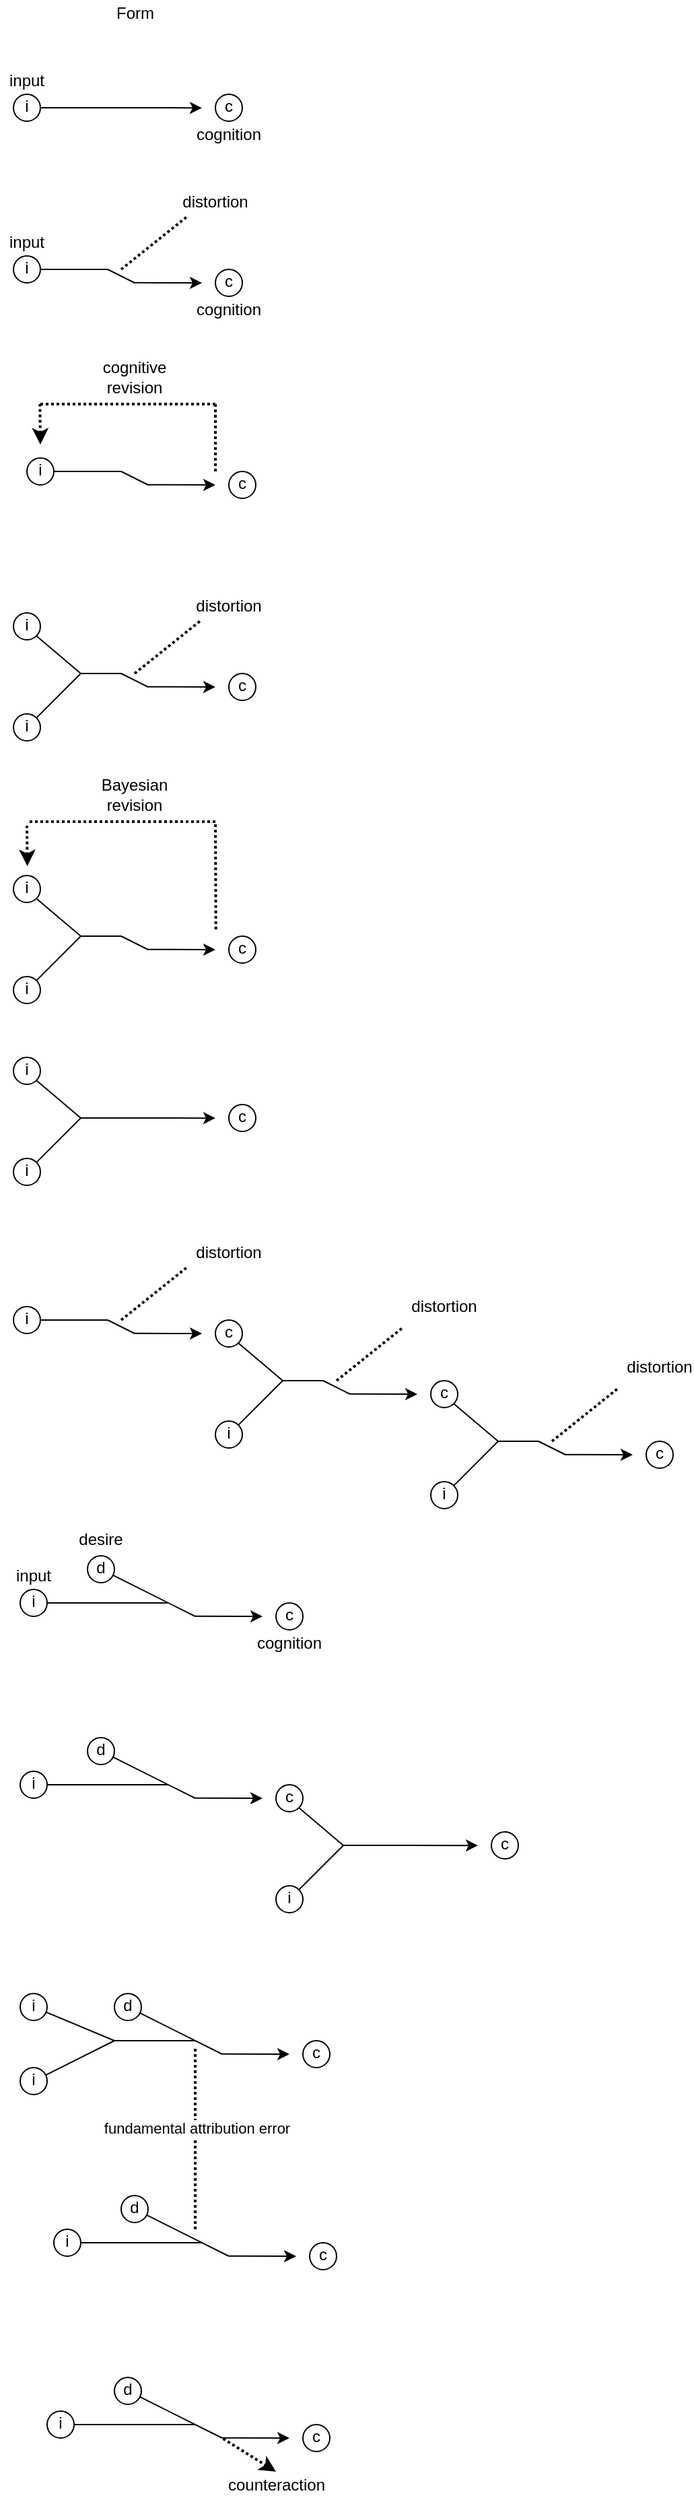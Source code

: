 <mxfile version="14.4.9" type="device"><diagram id="qZeYlcp80uVWmZQETp36" name="Page-1"><mxGraphModel dx="1678" dy="1939" grid="1" gridSize="10" guides="1" tooltips="1" connect="1" arrows="1" fold="1" page="1" pageScale="1" pageWidth="850" pageHeight="1100" math="0" shadow="0"><root><mxCell id="0"/><mxCell id="1" parent="0"/><mxCell id="RNcj3zMS_GzxxXqSvsma-106" value="i" style="ellipse;whiteSpace=wrap;html=1;spacingTop=-3;" vertex="1" parent="1"><mxGeometry x="250" y="1015" width="20" height="20" as="geometry"/></mxCell><mxCell id="RNcj3zMS_GzxxXqSvsma-107" value="c" style="ellipse;whiteSpace=wrap;html=1;spacingTop=-3;" vertex="1" parent="1"><mxGeometry x="410" y="985" width="20" height="20" as="geometry"/></mxCell><mxCell id="RNcj3zMS_GzxxXqSvsma-108" value="" style="endArrow=none;html=1;exitX=1;exitY=0;exitDx=0;exitDy=0;" edge="1" source="RNcj3zMS_GzxxXqSvsma-106" parent="1"><mxGeometry width="50" height="50" relative="1" as="geometry"><mxPoint x="300" y="1025" as="sourcePoint"/><mxPoint x="300" y="985" as="targetPoint"/></mxGeometry></mxCell><mxCell id="RNcj3zMS_GzxxXqSvsma-109" value="" style="endArrow=none;html=1;" edge="1" parent="1"><mxGeometry width="50" height="50" relative="1" as="geometry"><mxPoint x="330" y="985" as="sourcePoint"/><mxPoint x="350" y="995" as="targetPoint"/></mxGeometry></mxCell><mxCell id="RNcj3zMS_GzxxXqSvsma-110" value="" style="endArrow=classic;html=1;exitX=1;exitY=0.5;exitDx=0;exitDy=0;endFill=1;" edge="1" parent="1"><mxGeometry width="50" height="50" relative="1" as="geometry"><mxPoint x="350" y="994.9" as="sourcePoint"/><mxPoint x="400" y="995" as="targetPoint"/></mxGeometry></mxCell><mxCell id="RNcj3zMS_GzxxXqSvsma-111" value="" style="endArrow=none;html=1;strokeWidth=2;dashed=1;dashPattern=1 1;" edge="1" parent="1"><mxGeometry width="50" height="50" relative="1" as="geometry"><mxPoint x="340" y="985" as="sourcePoint"/><mxPoint x="390" y="945" as="targetPoint"/></mxGeometry></mxCell><mxCell id="RNcj3zMS_GzxxXqSvsma-113" value="c" style="ellipse;whiteSpace=wrap;html=1;spacingTop=-3;" vertex="1" parent="1"><mxGeometry x="250" y="940" width="20" height="20" as="geometry"/></mxCell><mxCell id="RNcj3zMS_GzxxXqSvsma-114" value="" style="endArrow=none;html=1;exitX=1;exitY=1;exitDx=0;exitDy=0;" edge="1" source="RNcj3zMS_GzxxXqSvsma-113" parent="1"><mxGeometry width="50" height="50" relative="1" as="geometry"><mxPoint x="300" y="950" as="sourcePoint"/><mxPoint x="300" y="985" as="targetPoint"/></mxGeometry></mxCell><mxCell id="RNcj3zMS_GzxxXqSvsma-115" value="" style="endArrow=none;html=1;" edge="1" parent="1"><mxGeometry width="50" height="50" relative="1" as="geometry"><mxPoint x="300" y="985" as="sourcePoint"/><mxPoint x="330" y="985" as="targetPoint"/></mxGeometry></mxCell><mxCell id="RNcj3zMS_GzxxXqSvsma-1" value="i" style="ellipse;whiteSpace=wrap;html=1;spacingTop=-3;" vertex="1" parent="1"><mxGeometry x="100" y="150" width="20" height="20" as="geometry"/></mxCell><mxCell id="RNcj3zMS_GzxxXqSvsma-2" value="c" style="ellipse;whiteSpace=wrap;html=1;spacingTop=-3;" vertex="1" parent="1"><mxGeometry x="250" y="160" width="20" height="20" as="geometry"/></mxCell><mxCell id="RNcj3zMS_GzxxXqSvsma-8" value="" style="endArrow=none;html=1;exitX=1;exitY=0.5;exitDx=0;exitDy=0;" edge="1" parent="1" source="RNcj3zMS_GzxxXqSvsma-1"><mxGeometry width="50" height="50" relative="1" as="geometry"><mxPoint x="150" y="200" as="sourcePoint"/><mxPoint x="170" y="160" as="targetPoint"/></mxGeometry></mxCell><mxCell id="RNcj3zMS_GzxxXqSvsma-9" value="" style="endArrow=none;html=1;" edge="1" parent="1"><mxGeometry width="50" height="50" relative="1" as="geometry"><mxPoint x="170" y="160" as="sourcePoint"/><mxPoint x="190" y="170" as="targetPoint"/></mxGeometry></mxCell><mxCell id="RNcj3zMS_GzxxXqSvsma-10" value="" style="endArrow=classic;html=1;exitX=1;exitY=0.5;exitDx=0;exitDy=0;endFill=1;" edge="1" parent="1"><mxGeometry width="50" height="50" relative="1" as="geometry"><mxPoint x="190" y="169.9" as="sourcePoint"/><mxPoint x="240" y="170" as="targetPoint"/></mxGeometry></mxCell><mxCell id="RNcj3zMS_GzxxXqSvsma-11" value="" style="endArrow=none;html=1;strokeWidth=2;dashed=1;dashPattern=1 1;" edge="1" parent="1"><mxGeometry width="50" height="50" relative="1" as="geometry"><mxPoint x="180" y="160" as="sourcePoint"/><mxPoint x="230" y="120" as="targetPoint"/></mxGeometry></mxCell><mxCell id="RNcj3zMS_GzxxXqSvsma-12" value="distortion" style="text;html=1;strokeColor=none;fillColor=none;align=center;verticalAlign=middle;whiteSpace=wrap;rounded=0;" vertex="1" parent="1"><mxGeometry x="230" y="100" width="40" height="20" as="geometry"/></mxCell><mxCell id="RNcj3zMS_GzxxXqSvsma-13" value="i" style="ellipse;whiteSpace=wrap;html=1;spacingTop=-3;" vertex="1" parent="1"><mxGeometry x="100" y="30" width="20" height="20" as="geometry"/></mxCell><mxCell id="RNcj3zMS_GzxxXqSvsma-14" value="c" style="ellipse;whiteSpace=wrap;html=1;spacingTop=-3;" vertex="1" parent="1"><mxGeometry x="250" y="30" width="20" height="20" as="geometry"/></mxCell><mxCell id="RNcj3zMS_GzxxXqSvsma-15" value="" style="endArrow=none;html=1;exitX=1;exitY=0.5;exitDx=0;exitDy=0;" edge="1" parent="1" source="RNcj3zMS_GzxxXqSvsma-13"><mxGeometry width="50" height="50" relative="1" as="geometry"><mxPoint x="150" y="80" as="sourcePoint"/><mxPoint x="170" y="40" as="targetPoint"/></mxGeometry></mxCell><mxCell id="RNcj3zMS_GzxxXqSvsma-16" value="" style="endArrow=none;html=1;" edge="1" parent="1"><mxGeometry width="50" height="50" relative="1" as="geometry"><mxPoint x="170" y="40" as="sourcePoint"/><mxPoint x="190" y="40" as="targetPoint"/></mxGeometry></mxCell><mxCell id="RNcj3zMS_GzxxXqSvsma-17" value="" style="endArrow=classic;html=1;exitX=1;exitY=0.5;exitDx=0;exitDy=0;endFill=1;" edge="1" parent="1"><mxGeometry width="50" height="50" relative="1" as="geometry"><mxPoint x="190" y="40.0" as="sourcePoint"/><mxPoint x="240" y="40.1" as="targetPoint"/></mxGeometry></mxCell><mxCell id="RNcj3zMS_GzxxXqSvsma-18" value="input" style="text;html=1;strokeColor=none;fillColor=none;align=center;verticalAlign=middle;whiteSpace=wrap;rounded=0;" vertex="1" parent="1"><mxGeometry x="90" y="130" width="40" height="20" as="geometry"/></mxCell><mxCell id="RNcj3zMS_GzxxXqSvsma-19" value="cognition" style="text;html=1;strokeColor=none;fillColor=none;align=center;verticalAlign=middle;whiteSpace=wrap;rounded=0;" vertex="1" parent="1"><mxGeometry x="240" y="180" width="40" height="20" as="geometry"/></mxCell><mxCell id="RNcj3zMS_GzxxXqSvsma-20" value="input" style="text;html=1;strokeColor=none;fillColor=none;align=center;verticalAlign=middle;whiteSpace=wrap;rounded=0;" vertex="1" parent="1"><mxGeometry x="90" y="10" width="40" height="20" as="geometry"/></mxCell><mxCell id="RNcj3zMS_GzxxXqSvsma-21" value="cognition" style="text;html=1;strokeColor=none;fillColor=none;align=center;verticalAlign=middle;whiteSpace=wrap;rounded=0;" vertex="1" parent="1"><mxGeometry x="240" y="50" width="40" height="20" as="geometry"/></mxCell><mxCell id="RNcj3zMS_GzxxXqSvsma-22" value="i" style="ellipse;whiteSpace=wrap;html=1;spacingTop=-3;" vertex="1" parent="1"><mxGeometry x="100" y="490" width="20" height="20" as="geometry"/></mxCell><mxCell id="RNcj3zMS_GzxxXqSvsma-23" value="c" style="ellipse;whiteSpace=wrap;html=1;spacingTop=-3;" vertex="1" parent="1"><mxGeometry x="260" y="460" width="20" height="20" as="geometry"/></mxCell><mxCell id="RNcj3zMS_GzxxXqSvsma-24" value="" style="endArrow=none;html=1;exitX=1;exitY=0;exitDx=0;exitDy=0;" edge="1" parent="1" source="RNcj3zMS_GzxxXqSvsma-22"><mxGeometry width="50" height="50" relative="1" as="geometry"><mxPoint x="150" y="500" as="sourcePoint"/><mxPoint x="150" y="460" as="targetPoint"/></mxGeometry></mxCell><mxCell id="RNcj3zMS_GzxxXqSvsma-25" value="" style="endArrow=none;html=1;" edge="1" parent="1"><mxGeometry width="50" height="50" relative="1" as="geometry"><mxPoint x="180" y="460" as="sourcePoint"/><mxPoint x="200" y="470" as="targetPoint"/></mxGeometry></mxCell><mxCell id="RNcj3zMS_GzxxXqSvsma-26" value="" style="endArrow=classic;html=1;exitX=1;exitY=0.5;exitDx=0;exitDy=0;endFill=1;" edge="1" parent="1"><mxGeometry width="50" height="50" relative="1" as="geometry"><mxPoint x="200" y="469.9" as="sourcePoint"/><mxPoint x="250" y="470" as="targetPoint"/></mxGeometry></mxCell><mxCell id="RNcj3zMS_GzxxXqSvsma-31" value="" style="endArrow=none;html=1;strokeWidth=2;dashed=1;dashPattern=1 1;" edge="1" parent="1"><mxGeometry width="50" height="50" relative="1" as="geometry"><mxPoint x="190" y="460" as="sourcePoint"/><mxPoint x="240" y="420" as="targetPoint"/></mxGeometry></mxCell><mxCell id="RNcj3zMS_GzxxXqSvsma-32" value="distortion" style="text;html=1;strokeColor=none;fillColor=none;align=center;verticalAlign=middle;whiteSpace=wrap;rounded=0;" vertex="1" parent="1"><mxGeometry x="240" y="400" width="40" height="20" as="geometry"/></mxCell><mxCell id="RNcj3zMS_GzxxXqSvsma-33" value="i" style="ellipse;whiteSpace=wrap;html=1;spacingTop=-3;" vertex="1" parent="1"><mxGeometry x="100" y="415" width="20" height="20" as="geometry"/></mxCell><mxCell id="RNcj3zMS_GzxxXqSvsma-34" value="" style="endArrow=none;html=1;exitX=1;exitY=1;exitDx=0;exitDy=0;" edge="1" parent="1" source="RNcj3zMS_GzxxXqSvsma-33"><mxGeometry width="50" height="50" relative="1" as="geometry"><mxPoint x="150" y="425" as="sourcePoint"/><mxPoint x="150" y="460" as="targetPoint"/></mxGeometry></mxCell><mxCell id="RNcj3zMS_GzxxXqSvsma-35" value="" style="endArrow=none;html=1;" edge="1" parent="1"><mxGeometry width="50" height="50" relative="1" as="geometry"><mxPoint x="150" y="460" as="sourcePoint"/><mxPoint x="180" y="460" as="targetPoint"/></mxGeometry></mxCell><mxCell id="RNcj3zMS_GzxxXqSvsma-97" value="i" style="ellipse;whiteSpace=wrap;html=1;spacingTop=-3;" vertex="1" parent="1"><mxGeometry x="100" y="930" width="20" height="20" as="geometry"/></mxCell><mxCell id="RNcj3zMS_GzxxXqSvsma-99" value="" style="endArrow=none;html=1;exitX=1;exitY=0.5;exitDx=0;exitDy=0;" edge="1" source="RNcj3zMS_GzxxXqSvsma-97" parent="1"><mxGeometry width="50" height="50" relative="1" as="geometry"><mxPoint x="150" y="980" as="sourcePoint"/><mxPoint x="170" y="940" as="targetPoint"/></mxGeometry></mxCell><mxCell id="RNcj3zMS_GzxxXqSvsma-100" value="" style="endArrow=none;html=1;" edge="1" parent="1"><mxGeometry width="50" height="50" relative="1" as="geometry"><mxPoint x="170" y="940" as="sourcePoint"/><mxPoint x="190" y="950" as="targetPoint"/></mxGeometry></mxCell><mxCell id="RNcj3zMS_GzxxXqSvsma-101" value="" style="endArrow=classic;html=1;exitX=1;exitY=0.5;exitDx=0;exitDy=0;endFill=1;" edge="1" parent="1"><mxGeometry width="50" height="50" relative="1" as="geometry"><mxPoint x="190" y="949.9" as="sourcePoint"/><mxPoint x="240" y="950" as="targetPoint"/></mxGeometry></mxCell><mxCell id="RNcj3zMS_GzxxXqSvsma-102" value="" style="endArrow=none;html=1;strokeWidth=2;dashed=1;dashPattern=1 1;" edge="1" parent="1"><mxGeometry width="50" height="50" relative="1" as="geometry"><mxPoint x="180" y="940" as="sourcePoint"/><mxPoint x="230" y="900" as="targetPoint"/></mxGeometry></mxCell><mxCell id="RNcj3zMS_GzxxXqSvsma-103" value="distortion" style="text;html=1;strokeColor=none;fillColor=none;align=center;verticalAlign=middle;whiteSpace=wrap;rounded=0;" vertex="1" parent="1"><mxGeometry x="240" y="880" width="40" height="20" as="geometry"/></mxCell><mxCell id="RNcj3zMS_GzxxXqSvsma-116" value="i" style="ellipse;whiteSpace=wrap;html=1;spacingTop=-3;" vertex="1" parent="1"><mxGeometry x="410" y="1060" width="20" height="20" as="geometry"/></mxCell><mxCell id="RNcj3zMS_GzxxXqSvsma-117" value="c" style="ellipse;whiteSpace=wrap;html=1;spacingTop=-3;" vertex="1" parent="1"><mxGeometry x="570" y="1030" width="20" height="20" as="geometry"/></mxCell><mxCell id="RNcj3zMS_GzxxXqSvsma-118" value="" style="endArrow=none;html=1;exitX=1;exitY=0;exitDx=0;exitDy=0;" edge="1" parent="1" source="RNcj3zMS_GzxxXqSvsma-116"><mxGeometry width="50" height="50" relative="1" as="geometry"><mxPoint x="460" y="1070" as="sourcePoint"/><mxPoint x="460" y="1030" as="targetPoint"/></mxGeometry></mxCell><mxCell id="RNcj3zMS_GzxxXqSvsma-119" value="" style="endArrow=none;html=1;" edge="1" parent="1"><mxGeometry width="50" height="50" relative="1" as="geometry"><mxPoint x="490" y="1030" as="sourcePoint"/><mxPoint x="510" y="1040" as="targetPoint"/></mxGeometry></mxCell><mxCell id="RNcj3zMS_GzxxXqSvsma-120" value="" style="endArrow=classic;html=1;exitX=1;exitY=0.5;exitDx=0;exitDy=0;endFill=1;" edge="1" parent="1"><mxGeometry width="50" height="50" relative="1" as="geometry"><mxPoint x="510" y="1039.9" as="sourcePoint"/><mxPoint x="560" y="1040" as="targetPoint"/></mxGeometry></mxCell><mxCell id="RNcj3zMS_GzxxXqSvsma-121" value="" style="endArrow=none;html=1;strokeWidth=2;dashed=1;dashPattern=1 1;" edge="1" parent="1"><mxGeometry width="50" height="50" relative="1" as="geometry"><mxPoint x="500" y="1030" as="sourcePoint"/><mxPoint x="550" y="990" as="targetPoint"/></mxGeometry></mxCell><mxCell id="RNcj3zMS_GzxxXqSvsma-124" value="" style="endArrow=none;html=1;exitX=1;exitY=1;exitDx=0;exitDy=0;" edge="1" parent="1"><mxGeometry width="50" height="50" relative="1" as="geometry"><mxPoint x="427.071" y="1002.071" as="sourcePoint"/><mxPoint x="460" y="1030" as="targetPoint"/></mxGeometry></mxCell><mxCell id="RNcj3zMS_GzxxXqSvsma-125" value="" style="endArrow=none;html=1;" edge="1" parent="1"><mxGeometry width="50" height="50" relative="1" as="geometry"><mxPoint x="460" y="1030" as="sourcePoint"/><mxPoint x="490" y="1030" as="targetPoint"/></mxGeometry></mxCell><mxCell id="RNcj3zMS_GzxxXqSvsma-135" value="i" style="ellipse;whiteSpace=wrap;html=1;spacingTop=-3;" vertex="1" parent="1"><mxGeometry x="110" y="300" width="20" height="20" as="geometry"/></mxCell><mxCell id="RNcj3zMS_GzxxXqSvsma-136" value="c" style="ellipse;whiteSpace=wrap;html=1;spacingTop=-3;" vertex="1" parent="1"><mxGeometry x="260" y="310" width="20" height="20" as="geometry"/></mxCell><mxCell id="RNcj3zMS_GzxxXqSvsma-137" value="" style="endArrow=none;html=1;exitX=1;exitY=0.5;exitDx=0;exitDy=0;" edge="1" source="RNcj3zMS_GzxxXqSvsma-135" parent="1"><mxGeometry width="50" height="50" relative="1" as="geometry"><mxPoint x="160" y="350" as="sourcePoint"/><mxPoint x="180" y="310" as="targetPoint"/></mxGeometry></mxCell><mxCell id="RNcj3zMS_GzxxXqSvsma-138" value="" style="endArrow=none;html=1;" edge="1" parent="1"><mxGeometry width="50" height="50" relative="1" as="geometry"><mxPoint x="180" y="310" as="sourcePoint"/><mxPoint x="200" y="320" as="targetPoint"/></mxGeometry></mxCell><mxCell id="RNcj3zMS_GzxxXqSvsma-139" value="" style="endArrow=classic;html=1;exitX=1;exitY=0.5;exitDx=0;exitDy=0;endFill=1;" edge="1" parent="1"><mxGeometry width="50" height="50" relative="1" as="geometry"><mxPoint x="200" y="319.9" as="sourcePoint"/><mxPoint x="250" y="320" as="targetPoint"/></mxGeometry></mxCell><mxCell id="RNcj3zMS_GzxxXqSvsma-140" value="" style="endArrow=none;html=1;strokeWidth=2;dashed=1;dashPattern=1 1;" edge="1" parent="1"><mxGeometry width="50" height="50" relative="1" as="geometry"><mxPoint x="250" y="310" as="sourcePoint"/><mxPoint x="250" y="260" as="targetPoint"/></mxGeometry></mxCell><mxCell id="RNcj3zMS_GzxxXqSvsma-144" value="" style="endArrow=none;html=1;strokeWidth=2;dashed=1;dashPattern=1 1;" edge="1" parent="1"><mxGeometry width="50" height="50" relative="1" as="geometry"><mxPoint x="250" y="260.0" as="sourcePoint"/><mxPoint x="120" y="260" as="targetPoint"/></mxGeometry></mxCell><mxCell id="RNcj3zMS_GzxxXqSvsma-145" value="" style="endArrow=none;html=1;strokeWidth=2;dashed=1;dashPattern=1 1;startArrow=classic;startFill=1;" edge="1" parent="1"><mxGeometry width="50" height="50" relative="1" as="geometry"><mxPoint x="120" y="290" as="sourcePoint"/><mxPoint x="119.66" y="260.0" as="targetPoint"/></mxGeometry></mxCell><mxCell id="RNcj3zMS_GzxxXqSvsma-146" value="cognitive revision" style="text;html=1;strokeColor=none;fillColor=none;align=center;verticalAlign=middle;whiteSpace=wrap;rounded=0;" vertex="1" parent="1"><mxGeometry x="170" y="230" width="40" height="20" as="geometry"/></mxCell><mxCell id="RNcj3zMS_GzxxXqSvsma-227" value="distortion" style="text;html=1;strokeColor=none;fillColor=none;align=center;verticalAlign=middle;whiteSpace=wrap;rounded=0;" vertex="1" parent="1"><mxGeometry x="400" y="920" width="40" height="20" as="geometry"/></mxCell><mxCell id="RNcj3zMS_GzxxXqSvsma-228" value="distortion" style="text;html=1;strokeColor=none;fillColor=none;align=center;verticalAlign=middle;whiteSpace=wrap;rounded=0;" vertex="1" parent="1"><mxGeometry x="560" y="965" width="40" height="20" as="geometry"/></mxCell><mxCell id="RNcj3zMS_GzxxXqSvsma-234" value="" style="endArrow=none;html=1;strokeWidth=2;dashed=1;dashPattern=1 1;" edge="1" parent="1"><mxGeometry width="50" height="50" relative="1" as="geometry"><mxPoint x="250.34" y="650.0" as="sourcePoint"/><mxPoint x="250" y="570" as="targetPoint"/></mxGeometry></mxCell><mxCell id="RNcj3zMS_GzxxXqSvsma-235" value="" style="endArrow=none;html=1;strokeWidth=2;dashed=1;dashPattern=1 1;" edge="1" parent="1"><mxGeometry width="50" height="50" relative="1" as="geometry"><mxPoint x="250" y="570.0" as="sourcePoint"/><mxPoint x="110" y="570" as="targetPoint"/></mxGeometry></mxCell><mxCell id="RNcj3zMS_GzxxXqSvsma-236" value="" style="endArrow=none;html=1;strokeWidth=2;dashed=1;dashPattern=1 1;startArrow=classic;startFill=1;" edge="1" parent="1"><mxGeometry width="50" height="50" relative="1" as="geometry"><mxPoint x="110.34" y="603.0" as="sourcePoint"/><mxPoint x="110.0" y="573.0" as="targetPoint"/></mxGeometry></mxCell><mxCell id="RNcj3zMS_GzxxXqSvsma-237" value="Bayesian revision" style="text;html=1;strokeColor=none;fillColor=none;align=center;verticalAlign=middle;whiteSpace=wrap;rounded=0;" vertex="1" parent="1"><mxGeometry x="170" y="540" width="40" height="20" as="geometry"/></mxCell><mxCell id="RNcj3zMS_GzxxXqSvsma-238" value="i" style="ellipse;whiteSpace=wrap;html=1;spacingTop=-3;" vertex="1" parent="1"><mxGeometry x="100" y="685" width="20" height="20" as="geometry"/></mxCell><mxCell id="RNcj3zMS_GzxxXqSvsma-239" value="c" style="ellipse;whiteSpace=wrap;html=1;spacingTop=-3;" vertex="1" parent="1"><mxGeometry x="260" y="655" width="20" height="20" as="geometry"/></mxCell><mxCell id="RNcj3zMS_GzxxXqSvsma-240" value="" style="endArrow=none;html=1;exitX=1;exitY=0;exitDx=0;exitDy=0;" edge="1" parent="1" source="RNcj3zMS_GzxxXqSvsma-238"><mxGeometry width="50" height="50" relative="1" as="geometry"><mxPoint x="150" y="695" as="sourcePoint"/><mxPoint x="150" y="655.0" as="targetPoint"/></mxGeometry></mxCell><mxCell id="RNcj3zMS_GzxxXqSvsma-241" value="" style="endArrow=none;html=1;" edge="1" parent="1"><mxGeometry width="50" height="50" relative="1" as="geometry"><mxPoint x="180" y="655.0" as="sourcePoint"/><mxPoint x="200" y="665.0" as="targetPoint"/></mxGeometry></mxCell><mxCell id="RNcj3zMS_GzxxXqSvsma-242" value="" style="endArrow=classic;html=1;exitX=1;exitY=0.5;exitDx=0;exitDy=0;endFill=1;" edge="1" parent="1"><mxGeometry width="50" height="50" relative="1" as="geometry"><mxPoint x="200" y="664.9" as="sourcePoint"/><mxPoint x="250" y="665.0" as="targetPoint"/></mxGeometry></mxCell><mxCell id="RNcj3zMS_GzxxXqSvsma-245" value="i" style="ellipse;whiteSpace=wrap;html=1;spacingTop=-3;" vertex="1" parent="1"><mxGeometry x="100" y="610" width="20" height="20" as="geometry"/></mxCell><mxCell id="RNcj3zMS_GzxxXqSvsma-246" value="" style="endArrow=none;html=1;exitX=1;exitY=1;exitDx=0;exitDy=0;" edge="1" parent="1" source="RNcj3zMS_GzxxXqSvsma-245"><mxGeometry width="50" height="50" relative="1" as="geometry"><mxPoint x="150" y="620" as="sourcePoint"/><mxPoint x="150" y="655.0" as="targetPoint"/></mxGeometry></mxCell><mxCell id="RNcj3zMS_GzxxXqSvsma-247" value="" style="endArrow=none;html=1;" edge="1" parent="1"><mxGeometry width="50" height="50" relative="1" as="geometry"><mxPoint x="150" y="655.0" as="sourcePoint"/><mxPoint x="180" y="655.0" as="targetPoint"/></mxGeometry></mxCell><mxCell id="RNcj3zMS_GzxxXqSvsma-248" value="i" style="ellipse;whiteSpace=wrap;html=1;spacingTop=-3;" vertex="1" parent="1"><mxGeometry x="100" y="820" width="20" height="20" as="geometry"/></mxCell><mxCell id="RNcj3zMS_GzxxXqSvsma-249" value="c" style="ellipse;whiteSpace=wrap;html=1;spacingTop=-3;" vertex="1" parent="1"><mxGeometry x="260" y="780" width="20" height="20" as="geometry"/></mxCell><mxCell id="RNcj3zMS_GzxxXqSvsma-250" value="" style="endArrow=none;html=1;exitX=1;exitY=0;exitDx=0;exitDy=0;" edge="1" parent="1" source="RNcj3zMS_GzxxXqSvsma-248"><mxGeometry width="50" height="50" relative="1" as="geometry"><mxPoint x="150" y="830" as="sourcePoint"/><mxPoint x="150" y="790" as="targetPoint"/></mxGeometry></mxCell><mxCell id="RNcj3zMS_GzxxXqSvsma-251" value="" style="endArrow=none;html=1;" edge="1" parent="1"><mxGeometry width="50" height="50" relative="1" as="geometry"><mxPoint x="180" y="790" as="sourcePoint"/><mxPoint x="200" y="790" as="targetPoint"/></mxGeometry></mxCell><mxCell id="RNcj3zMS_GzxxXqSvsma-252" value="" style="endArrow=classic;html=1;exitX=1;exitY=0.5;exitDx=0;exitDy=0;endFill=1;" edge="1" parent="1"><mxGeometry width="50" height="50" relative="1" as="geometry"><mxPoint x="200" y="790" as="sourcePoint"/><mxPoint x="250" y="790.1" as="targetPoint"/></mxGeometry></mxCell><mxCell id="RNcj3zMS_GzxxXqSvsma-255" value="i" style="ellipse;whiteSpace=wrap;html=1;spacingTop=-3;" vertex="1" parent="1"><mxGeometry x="100" y="745" width="20" height="20" as="geometry"/></mxCell><mxCell id="RNcj3zMS_GzxxXqSvsma-256" value="" style="endArrow=none;html=1;exitX=1;exitY=1;exitDx=0;exitDy=0;" edge="1" parent="1" source="RNcj3zMS_GzxxXqSvsma-255"><mxGeometry width="50" height="50" relative="1" as="geometry"><mxPoint x="150" y="755" as="sourcePoint"/><mxPoint x="150" y="790" as="targetPoint"/></mxGeometry></mxCell><mxCell id="RNcj3zMS_GzxxXqSvsma-257" value="" style="endArrow=none;html=1;" edge="1" parent="1"><mxGeometry width="50" height="50" relative="1" as="geometry"><mxPoint x="150" y="790" as="sourcePoint"/><mxPoint x="180" y="790" as="targetPoint"/></mxGeometry></mxCell><mxCell id="RNcj3zMS_GzxxXqSvsma-293" value="i" style="ellipse;whiteSpace=wrap;html=1;spacingTop=-3;" vertex="1" parent="1"><mxGeometry x="105" y="1140" width="20" height="20" as="geometry"/></mxCell><mxCell id="RNcj3zMS_GzxxXqSvsma-294" value="c" style="ellipse;whiteSpace=wrap;html=1;spacingTop=-3;" vertex="1" parent="1"><mxGeometry x="295" y="1150" width="20" height="20" as="geometry"/></mxCell><mxCell id="RNcj3zMS_GzxxXqSvsma-295" value="" style="endArrow=none;html=1;exitX=1;exitY=0.5;exitDx=0;exitDy=0;" edge="1" parent="1" source="RNcj3zMS_GzxxXqSvsma-293"><mxGeometry width="50" height="50" relative="1" as="geometry"><mxPoint x="195" y="1190" as="sourcePoint"/><mxPoint x="215" y="1150" as="targetPoint"/></mxGeometry></mxCell><mxCell id="RNcj3zMS_GzxxXqSvsma-296" value="" style="endArrow=none;html=1;" edge="1" parent="1" source="RNcj3zMS_GzxxXqSvsma-302"><mxGeometry width="50" height="50" relative="1" as="geometry"><mxPoint x="215" y="1150" as="sourcePoint"/><mxPoint x="235" y="1160" as="targetPoint"/></mxGeometry></mxCell><mxCell id="RNcj3zMS_GzxxXqSvsma-297" value="" style="endArrow=classic;html=1;exitX=1;exitY=0.5;exitDx=0;exitDy=0;endFill=1;" edge="1" parent="1"><mxGeometry width="50" height="50" relative="1" as="geometry"><mxPoint x="235" y="1159.9" as="sourcePoint"/><mxPoint x="285" y="1160" as="targetPoint"/></mxGeometry></mxCell><mxCell id="RNcj3zMS_GzxxXqSvsma-299" value="desire" style="text;html=1;strokeColor=none;fillColor=none;align=center;verticalAlign=middle;whiteSpace=wrap;rounded=0;" vertex="1" parent="1"><mxGeometry x="145" y="1090" width="40" height="25" as="geometry"/></mxCell><mxCell id="RNcj3zMS_GzxxXqSvsma-300" value="input" style="text;html=1;strokeColor=none;fillColor=none;align=center;verticalAlign=middle;whiteSpace=wrap;rounded=0;" vertex="1" parent="1"><mxGeometry x="95" y="1120" width="40" height="20" as="geometry"/></mxCell><mxCell id="RNcj3zMS_GzxxXqSvsma-301" value="cognition" style="text;html=1;strokeColor=none;fillColor=none;align=center;verticalAlign=middle;whiteSpace=wrap;rounded=0;" vertex="1" parent="1"><mxGeometry x="285" y="1170" width="40" height="20" as="geometry"/></mxCell><mxCell id="RNcj3zMS_GzxxXqSvsma-302" value="d" style="ellipse;whiteSpace=wrap;html=1;spacingTop=-3;" vertex="1" parent="1"><mxGeometry x="155" y="1115" width="20" height="20" as="geometry"/></mxCell><mxCell id="RNcj3zMS_GzxxXqSvsma-305" value="i" style="ellipse;whiteSpace=wrap;html=1;spacingTop=-3;" vertex="1" parent="1"><mxGeometry x="105" y="1275" width="20" height="20" as="geometry"/></mxCell><mxCell id="RNcj3zMS_GzxxXqSvsma-306" value="c" style="ellipse;whiteSpace=wrap;html=1;spacingTop=-3;" vertex="1" parent="1"><mxGeometry x="295" y="1285" width="20" height="20" as="geometry"/></mxCell><mxCell id="RNcj3zMS_GzxxXqSvsma-307" value="" style="endArrow=none;html=1;exitX=1;exitY=0.5;exitDx=0;exitDy=0;" edge="1" parent="1" source="RNcj3zMS_GzxxXqSvsma-305"><mxGeometry width="50" height="50" relative="1" as="geometry"><mxPoint x="195" y="1325" as="sourcePoint"/><mxPoint x="215" y="1285" as="targetPoint"/></mxGeometry></mxCell><mxCell id="RNcj3zMS_GzxxXqSvsma-308" value="" style="endArrow=none;html=1;" edge="1" parent="1" source="RNcj3zMS_GzxxXqSvsma-313"><mxGeometry width="50" height="50" relative="1" as="geometry"><mxPoint x="215" y="1285" as="sourcePoint"/><mxPoint x="235" y="1295.0" as="targetPoint"/></mxGeometry></mxCell><mxCell id="RNcj3zMS_GzxxXqSvsma-309" value="" style="endArrow=classic;html=1;exitX=1;exitY=0.5;exitDx=0;exitDy=0;endFill=1;" edge="1" parent="1"><mxGeometry width="50" height="50" relative="1" as="geometry"><mxPoint x="235" y="1294.9" as="sourcePoint"/><mxPoint x="285" y="1295.0" as="targetPoint"/></mxGeometry></mxCell><mxCell id="RNcj3zMS_GzxxXqSvsma-313" value="d" style="ellipse;whiteSpace=wrap;html=1;spacingTop=-3;" vertex="1" parent="1"><mxGeometry x="155" y="1250" width="20" height="20" as="geometry"/></mxCell><mxCell id="RNcj3zMS_GzxxXqSvsma-314" value="i" style="ellipse;whiteSpace=wrap;html=1;spacingTop=-3;" vertex="1" parent="1"><mxGeometry x="295" y="1360" width="20" height="20" as="geometry"/></mxCell><mxCell id="RNcj3zMS_GzxxXqSvsma-315" value="c" style="ellipse;whiteSpace=wrap;html=1;spacingTop=-3;" vertex="1" parent="1"><mxGeometry x="455" y="1320" width="20" height="20" as="geometry"/></mxCell><mxCell id="RNcj3zMS_GzxxXqSvsma-316" value="" style="endArrow=none;html=1;exitX=1;exitY=0;exitDx=0;exitDy=0;" edge="1" source="RNcj3zMS_GzxxXqSvsma-314" parent="1"><mxGeometry width="50" height="50" relative="1" as="geometry"><mxPoint x="345" y="1370" as="sourcePoint"/><mxPoint x="345" y="1330" as="targetPoint"/></mxGeometry></mxCell><mxCell id="RNcj3zMS_GzxxXqSvsma-317" value="" style="endArrow=none;html=1;" edge="1" parent="1"><mxGeometry width="50" height="50" relative="1" as="geometry"><mxPoint x="375" y="1330" as="sourcePoint"/><mxPoint x="395" y="1330" as="targetPoint"/></mxGeometry></mxCell><mxCell id="RNcj3zMS_GzxxXqSvsma-318" value="" style="endArrow=classic;html=1;exitX=1;exitY=0.5;exitDx=0;exitDy=0;endFill=1;" edge="1" parent="1"><mxGeometry width="50" height="50" relative="1" as="geometry"><mxPoint x="395" y="1330" as="sourcePoint"/><mxPoint x="445" y="1330.1" as="targetPoint"/></mxGeometry></mxCell><mxCell id="RNcj3zMS_GzxxXqSvsma-320" value="" style="endArrow=none;html=1;exitX=1;exitY=1;exitDx=0;exitDy=0;" edge="1" parent="1"><mxGeometry width="50" height="50" relative="1" as="geometry"><mxPoint x="312.071" y="1302.071" as="sourcePoint"/><mxPoint x="345" y="1330" as="targetPoint"/></mxGeometry></mxCell><mxCell id="RNcj3zMS_GzxxXqSvsma-321" value="" style="endArrow=none;html=1;" edge="1" parent="1"><mxGeometry width="50" height="50" relative="1" as="geometry"><mxPoint x="345" y="1330" as="sourcePoint"/><mxPoint x="375" y="1330" as="targetPoint"/></mxGeometry></mxCell><mxCell id="RNcj3zMS_GzxxXqSvsma-322" value="i" style="ellipse;whiteSpace=wrap;html=1;spacingTop=-3;" vertex="1" parent="1"><mxGeometry x="130" y="1615" width="20" height="20" as="geometry"/></mxCell><mxCell id="RNcj3zMS_GzxxXqSvsma-323" value="c" style="ellipse;whiteSpace=wrap;html=1;spacingTop=-3;" vertex="1" parent="1"><mxGeometry x="320" y="1625" width="20" height="20" as="geometry"/></mxCell><mxCell id="RNcj3zMS_GzxxXqSvsma-324" value="" style="endArrow=none;html=1;exitX=1;exitY=0.5;exitDx=0;exitDy=0;" edge="1" parent="1" source="RNcj3zMS_GzxxXqSvsma-322"><mxGeometry width="50" height="50" relative="1" as="geometry"><mxPoint x="220" y="1665" as="sourcePoint"/><mxPoint x="240" y="1625.0" as="targetPoint"/></mxGeometry></mxCell><mxCell id="RNcj3zMS_GzxxXqSvsma-325" value="" style="endArrow=none;html=1;" edge="1" parent="1" source="RNcj3zMS_GzxxXqSvsma-330"><mxGeometry width="50" height="50" relative="1" as="geometry"><mxPoint x="240" y="1625" as="sourcePoint"/><mxPoint x="260" y="1635.0" as="targetPoint"/></mxGeometry></mxCell><mxCell id="RNcj3zMS_GzxxXqSvsma-326" value="" style="endArrow=classic;html=1;exitX=1;exitY=0.5;exitDx=0;exitDy=0;endFill=1;" edge="1" parent="1"><mxGeometry width="50" height="50" relative="1" as="geometry"><mxPoint x="260" y="1634.9" as="sourcePoint"/><mxPoint x="310" y="1635.0" as="targetPoint"/></mxGeometry></mxCell><mxCell id="RNcj3zMS_GzxxXqSvsma-330" value="d" style="ellipse;whiteSpace=wrap;html=1;spacingTop=-3;" vertex="1" parent="1"><mxGeometry x="180" y="1590" width="20" height="20" as="geometry"/></mxCell><mxCell id="RNcj3zMS_GzxxXqSvsma-342" style="edgeStyle=none;rounded=0;jumpSize=7;orthogonalLoop=1;jettySize=auto;html=1;startArrow=none;startFill=0;endArrow=none;endFill=0;endSize=6;targetPerimeterSpacing=0;" edge="1" parent="1" source="RNcj3zMS_GzxxXqSvsma-331"><mxGeometry relative="1" as="geometry"><mxPoint x="175" y="1475" as="targetPoint"/></mxGeometry></mxCell><mxCell id="RNcj3zMS_GzxxXqSvsma-331" value="i" style="ellipse;whiteSpace=wrap;html=1;spacingTop=-3;" vertex="1" parent="1"><mxGeometry x="105" y="1440" width="20" height="20" as="geometry"/></mxCell><mxCell id="RNcj3zMS_GzxxXqSvsma-332" value="c" style="ellipse;whiteSpace=wrap;html=1;spacingTop=-3;" vertex="1" parent="1"><mxGeometry x="315" y="1475" width="20" height="20" as="geometry"/></mxCell><mxCell id="RNcj3zMS_GzxxXqSvsma-333" value="" style="endArrow=none;html=1;" edge="1" parent="1"><mxGeometry width="50" height="50" relative="1" as="geometry"><mxPoint x="175" y="1475" as="sourcePoint"/><mxPoint x="235" y="1475" as="targetPoint"/></mxGeometry></mxCell><mxCell id="RNcj3zMS_GzxxXqSvsma-334" value="" style="endArrow=none;html=1;" edge="1" parent="1" source="RNcj3zMS_GzxxXqSvsma-339"><mxGeometry width="50" height="50" relative="1" as="geometry"><mxPoint x="235" y="1475" as="sourcePoint"/><mxPoint x="255" y="1485" as="targetPoint"/></mxGeometry></mxCell><mxCell id="RNcj3zMS_GzxxXqSvsma-335" value="" style="endArrow=classic;html=1;exitX=1;exitY=0.5;exitDx=0;exitDy=0;endFill=1;" edge="1" parent="1"><mxGeometry width="50" height="50" relative="1" as="geometry"><mxPoint x="255" y="1484.9" as="sourcePoint"/><mxPoint x="305" y="1485" as="targetPoint"/></mxGeometry></mxCell><mxCell id="RNcj3zMS_GzxxXqSvsma-339" value="d" style="ellipse;whiteSpace=wrap;html=1;spacingTop=-3;" vertex="1" parent="1"><mxGeometry x="175" y="1440" width="20" height="20" as="geometry"/></mxCell><mxCell id="RNcj3zMS_GzxxXqSvsma-341" style="rounded=0;jumpSize=7;orthogonalLoop=1;jettySize=auto;html=1;startArrow=none;startFill=0;endArrow=none;endFill=0;endSize=6;targetPerimeterSpacing=0;" edge="1" parent="1" source="RNcj3zMS_GzxxXqSvsma-340"><mxGeometry relative="1" as="geometry"><mxPoint x="175" y="1475" as="targetPoint"/></mxGeometry></mxCell><mxCell id="RNcj3zMS_GzxxXqSvsma-340" value="i" style="ellipse;whiteSpace=wrap;html=1;spacingTop=-3;" vertex="1" parent="1"><mxGeometry x="105" y="1495" width="20" height="20" as="geometry"/></mxCell><mxCell id="RNcj3zMS_GzxxXqSvsma-343" value="" style="endArrow=none;html=1;strokeWidth=2;dashed=1;dashPattern=1 1;" edge="1" parent="1"><mxGeometry width="50" height="50" relative="1" as="geometry"><mxPoint x="235" y="1615" as="sourcePoint"/><mxPoint x="235" y="1480" as="targetPoint"/></mxGeometry></mxCell><mxCell id="RNcj3zMS_GzxxXqSvsma-344" value="fundamental attribution error" style="edgeLabel;html=1;align=center;verticalAlign=middle;resizable=0;points=[];" vertex="1" connectable="0" parent="RNcj3zMS_GzxxXqSvsma-343"><mxGeometry x="0.117" y="-1" relative="1" as="geometry"><mxPoint as="offset"/></mxGeometry></mxCell><mxCell id="RNcj3zMS_GzxxXqSvsma-345" value="i" style="ellipse;whiteSpace=wrap;html=1;spacingTop=-3;" vertex="1" parent="1"><mxGeometry x="125" y="1750" width="20" height="20" as="geometry"/></mxCell><mxCell id="RNcj3zMS_GzxxXqSvsma-346" value="c" style="ellipse;whiteSpace=wrap;html=1;spacingTop=-3;" vertex="1" parent="1"><mxGeometry x="315" y="1760" width="20" height="20" as="geometry"/></mxCell><mxCell id="RNcj3zMS_GzxxXqSvsma-347" value="" style="endArrow=none;html=1;exitX=1;exitY=0.5;exitDx=0;exitDy=0;" edge="1" parent="1" source="RNcj3zMS_GzxxXqSvsma-345"><mxGeometry width="50" height="50" relative="1" as="geometry"><mxPoint x="215" y="1800" as="sourcePoint"/><mxPoint x="235" y="1760.0" as="targetPoint"/></mxGeometry></mxCell><mxCell id="RNcj3zMS_GzxxXqSvsma-348" value="" style="endArrow=none;html=1;" edge="1" parent="1" source="RNcj3zMS_GzxxXqSvsma-350"><mxGeometry width="50" height="50" relative="1" as="geometry"><mxPoint x="235" y="1760" as="sourcePoint"/><mxPoint x="255" y="1770.0" as="targetPoint"/></mxGeometry></mxCell><mxCell id="RNcj3zMS_GzxxXqSvsma-349" value="" style="endArrow=classic;html=1;exitX=1;exitY=0.5;exitDx=0;exitDy=0;endFill=1;" edge="1" parent="1"><mxGeometry width="50" height="50" relative="1" as="geometry"><mxPoint x="255" y="1769.9" as="sourcePoint"/><mxPoint x="305" y="1770.0" as="targetPoint"/></mxGeometry></mxCell><mxCell id="RNcj3zMS_GzxxXqSvsma-350" value="d" style="ellipse;whiteSpace=wrap;html=1;spacingTop=-3;" vertex="1" parent="1"><mxGeometry x="175" y="1725" width="20" height="20" as="geometry"/></mxCell><mxCell id="RNcj3zMS_GzxxXqSvsma-351" value="" style="endArrow=none;html=1;strokeWidth=2;dashed=1;dashPattern=1 1;startArrow=classic;startFill=1;" edge="1" parent="1"><mxGeometry width="50" height="50" relative="1" as="geometry"><mxPoint x="295" y="1795" as="sourcePoint"/><mxPoint x="255" y="1770" as="targetPoint"/></mxGeometry></mxCell><mxCell id="RNcj3zMS_GzxxXqSvsma-353" value="counteraction" style="text;html=1;align=center;verticalAlign=middle;resizable=0;points=[];autosize=1;" vertex="1" parent="1"><mxGeometry x="250" y="1795" width="90" height="20" as="geometry"/></mxCell><mxCell id="RNcj3zMS_GzxxXqSvsma-354" value="Form" style="text;html=1;align=center;verticalAlign=middle;resizable=0;points=[];autosize=1;" vertex="1" parent="1"><mxGeometry x="170" y="-40" width="40" height="20" as="geometry"/></mxCell></root></mxGraphModel></diagram></mxfile>
